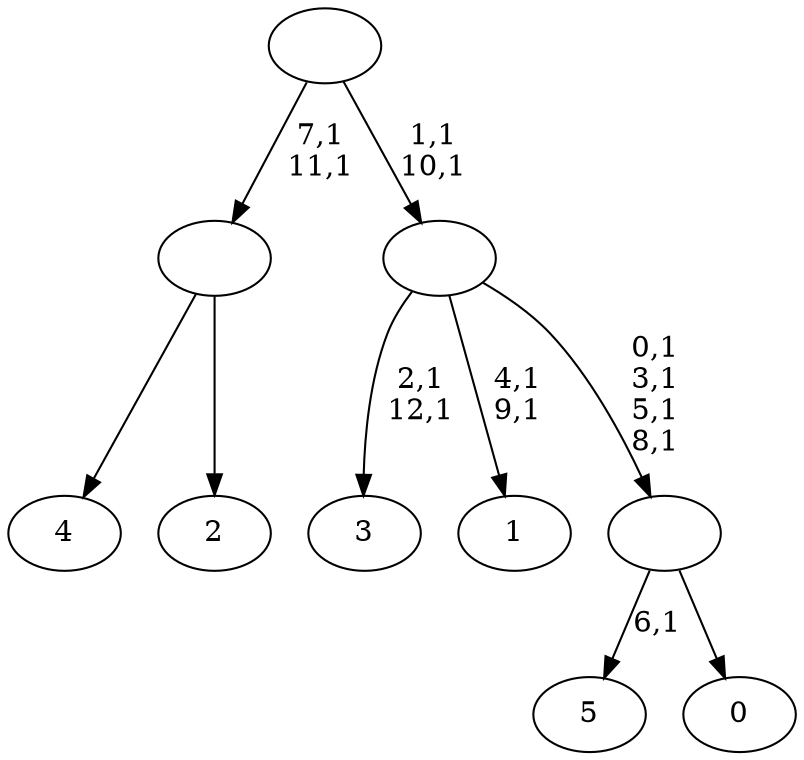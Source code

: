 digraph T {
	19 [label="5"]
	17 [label="4"]
	16 [label="3"]
	13 [label="2"]
	12 [label=""]
	10 [label="1"]
	7 [label="0"]
	6 [label=""]
	2 [label=""]
	0 [label=""]
	12 -> 17 [label=""]
	12 -> 13 [label=""]
	6 -> 19 [label="6,1"]
	6 -> 7 [label=""]
	2 -> 6 [label="0,1\n3,1\n5,1\n8,1"]
	2 -> 10 [label="4,1\n9,1"]
	2 -> 16 [label="2,1\n12,1"]
	0 -> 2 [label="1,1\n10,1"]
	0 -> 12 [label="7,1\n11,1"]
}
